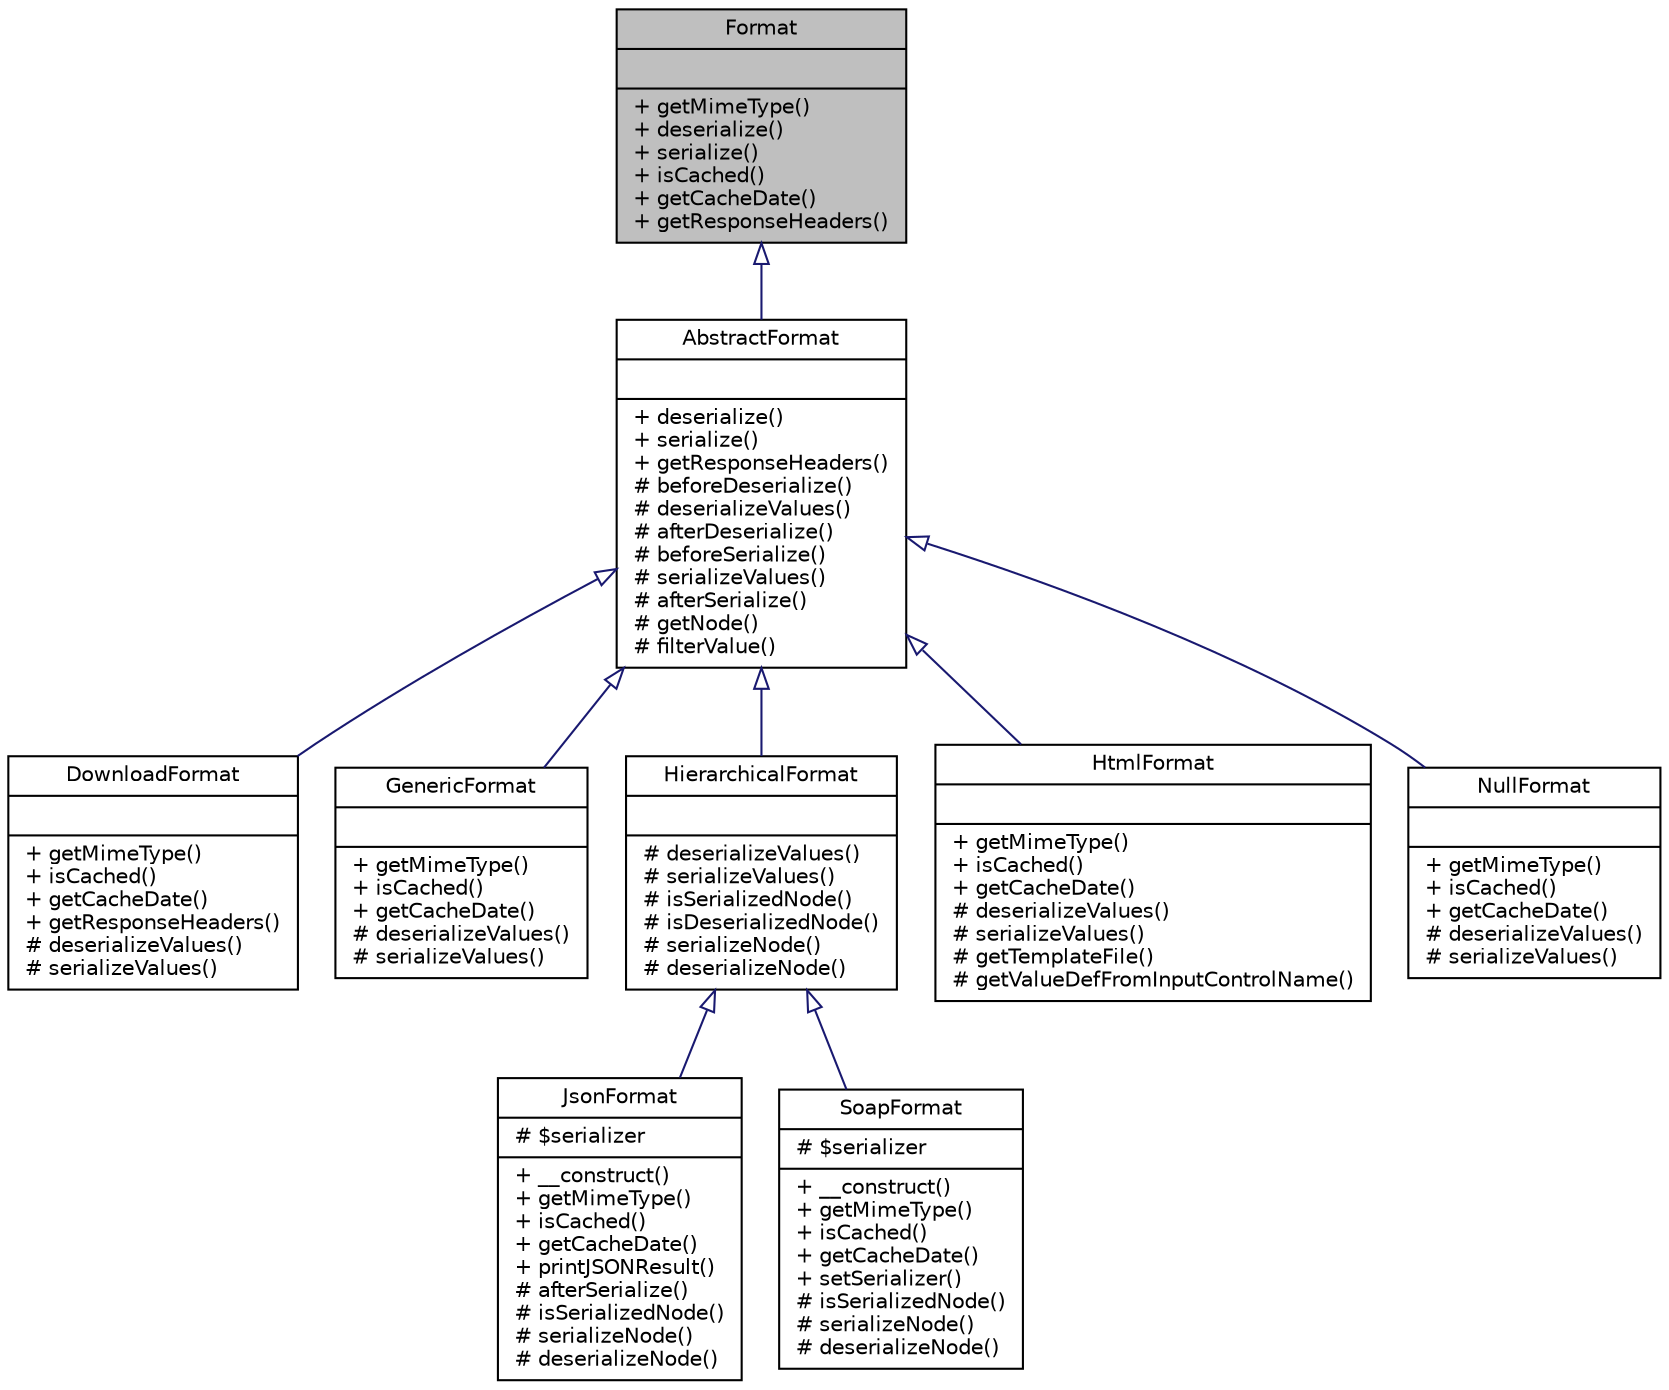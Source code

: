 digraph "Format"
{
  edge [fontname="Helvetica",fontsize="10",labelfontname="Helvetica",labelfontsize="10"];
  node [fontname="Helvetica",fontsize="10",shape=record];
  Node0 [label="{Format\n||+ getMimeType()\l+ deserialize()\l+ serialize()\l+ isCached()\l+ getCacheDate()\l+ getResponseHeaders()\l}",height=0.2,width=0.4,color="black", fillcolor="grey75", style="filled", fontcolor="black"];
  Node0 -> Node1 [dir="back",color="midnightblue",fontsize="10",style="solid",arrowtail="onormal",fontname="Helvetica"];
  Node1 [label="{AbstractFormat\n||+ deserialize()\l+ serialize()\l+ getResponseHeaders()\l# beforeDeserialize()\l# deserializeValues()\l# afterDeserialize()\l# beforeSerialize()\l# serializeValues()\l# afterSerialize()\l# getNode()\l# filterValue()\l}",height=0.2,width=0.4,color="black", fillcolor="white", style="filled",URL="$classwcmf_1_1lib_1_1presentation_1_1format_1_1impl_1_1_abstract_format.html",tooltip="AbstractFormat is used as base class for specialized formats. "];
  Node1 -> Node2 [dir="back",color="midnightblue",fontsize="10",style="solid",arrowtail="onormal",fontname="Helvetica"];
  Node2 [label="{DownloadFormat\n||+ getMimeType()\l+ isCached()\l+ getCacheDate()\l+ getResponseHeaders()\l# deserializeValues()\l# serializeValues()\l}",height=0.2,width=0.4,color="black", fillcolor="white", style="filled",URL="$classwcmf_1_1lib_1_1presentation_1_1format_1_1impl_1_1_download_format.html",tooltip="DownloadFormat is used for downloads. "];
  Node1 -> Node3 [dir="back",color="midnightblue",fontsize="10",style="solid",arrowtail="onormal",fontname="Helvetica"];
  Node3 [label="{GenericFormat\n||+ getMimeType()\l+ isCached()\l+ getCacheDate()\l# deserializeValues()\l# serializeValues()\l}",height=0.2,width=0.4,color="black", fillcolor="white", style="filled",URL="$classwcmf_1_1lib_1_1presentation_1_1format_1_1impl_1_1_generic_format.html",tooltip="GenericFormat is used to output arbitrary responses. "];
  Node1 -> Node4 [dir="back",color="midnightblue",fontsize="10",style="solid",arrowtail="onormal",fontname="Helvetica"];
  Node4 [label="{HierarchicalFormat\n||# deserializeValues()\l# serializeValues()\l# isSerializedNode()\l# isDeserializedNode()\l# serializeNode()\l# deserializeNode()\l}",height=0.2,width=0.4,color="black", fillcolor="white", style="filled",URL="$classwcmf_1_1lib_1_1presentation_1_1format_1_1impl_1_1_hierarchical_format.html",tooltip="HierarchicalFormat is used as base class for formats that are able to represent hierarchical data lik..."];
  Node4 -> Node5 [dir="back",color="midnightblue",fontsize="10",style="solid",arrowtail="onormal",fontname="Helvetica"];
  Node5 [label="{JsonFormat\n|# $serializer\l|+ __construct()\l+ getMimeType()\l+ isCached()\l+ getCacheDate()\l+ printJSONResult()\l# afterSerialize()\l# isSerializedNode()\l# serializeNode()\l# deserializeNode()\l}",height=0.2,width=0.4,color="black", fillcolor="white", style="filled",URL="$classwcmf_1_1lib_1_1presentation_1_1format_1_1impl_1_1_json_format.html",tooltip="JsonFormat implements the JSON request/response format. "];
  Node4 -> Node6 [dir="back",color="midnightblue",fontsize="10",style="solid",arrowtail="onormal",fontname="Helvetica"];
  Node6 [label="{SoapFormat\n|# $serializer\l|+ __construct()\l+ getMimeType()\l+ isCached()\l+ getCacheDate()\l+ setSerializer()\l# isSerializedNode()\l# serializeNode()\l# deserializeNode()\l}",height=0.2,width=0.4,color="black", fillcolor="white", style="filled",URL="$classwcmf_1_1lib_1_1presentation_1_1format_1_1impl_1_1_soap_format.html",tooltip="SoapFormat implements the SOAP request/response format. "];
  Node1 -> Node7 [dir="back",color="midnightblue",fontsize="10",style="solid",arrowtail="onormal",fontname="Helvetica"];
  Node7 [label="{HtmlFormat\n||+ getMimeType()\l+ isCached()\l+ getCacheDate()\l# deserializeValues()\l# serializeValues()\l# getTemplateFile()\l# getValueDefFromInputControlName()\l}",height=0.2,width=0.4,color="black", fillcolor="white", style="filled",URL="$classwcmf_1_1lib_1_1presentation_1_1format_1_1impl_1_1_html_format.html",tooltip="HtmlFormat implements the HTML request/response format. "];
  Node1 -> Node8 [dir="back",color="midnightblue",fontsize="10",style="solid",arrowtail="onormal",fontname="Helvetica"];
  Node8 [label="{NullFormat\n||+ getMimeType()\l+ isCached()\l+ getCacheDate()\l# deserializeValues()\l# serializeValues()\l}",height=0.2,width=0.4,color="black", fillcolor="white", style="filled",URL="$classwcmf_1_1lib_1_1presentation_1_1format_1_1impl_1_1_null_format.html",tooltip="NullFormat transfers the original request and response objects without modifying or transforming them..."];
}

